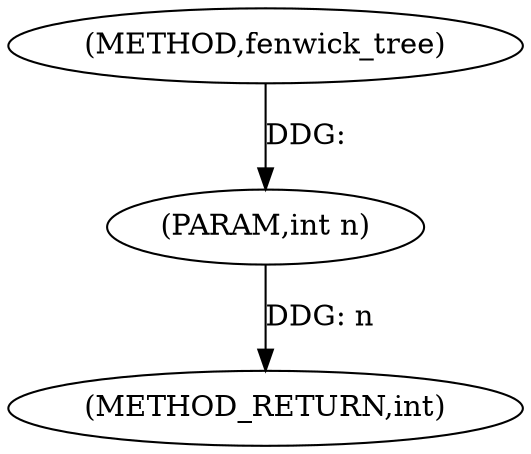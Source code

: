 digraph "fenwick_tree" {  
"1003054" [label = "(METHOD,fenwick_tree)" ]
"1003057" [label = "(METHOD_RETURN,int)" ]
"1003055" [label = "(PARAM,int n)" ]
  "1003055" -> "1003057"  [ label = "DDG: n"] 
  "1003054" -> "1003055"  [ label = "DDG: "] 
}
